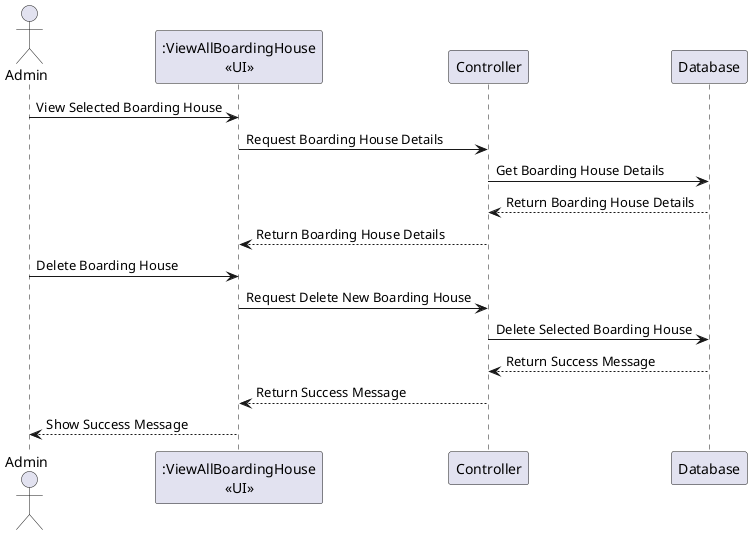 @startuml
actor Admin as own
participant ":ViewAllBoardingHouse\n<<UI>>" as view
participant Controller as ctrl
participant Database as db

own -> view : View Selected Boarding House
view -> ctrl : Request Boarding House Details
ctrl -> db : Get Boarding House Details
ctrl <-- db : Return Boarding House Details
view <-- ctrl : Return Boarding House Details

    own->view : Delete Boarding House
    view->ctrl : Request Delete New Boarding House
    ctrl->db : Delete Selected Boarding House
    db-->ctrl: Return Success Message
    ctrl-->view: Return Success Message
    view-->own: Show Success Message

@enduml

